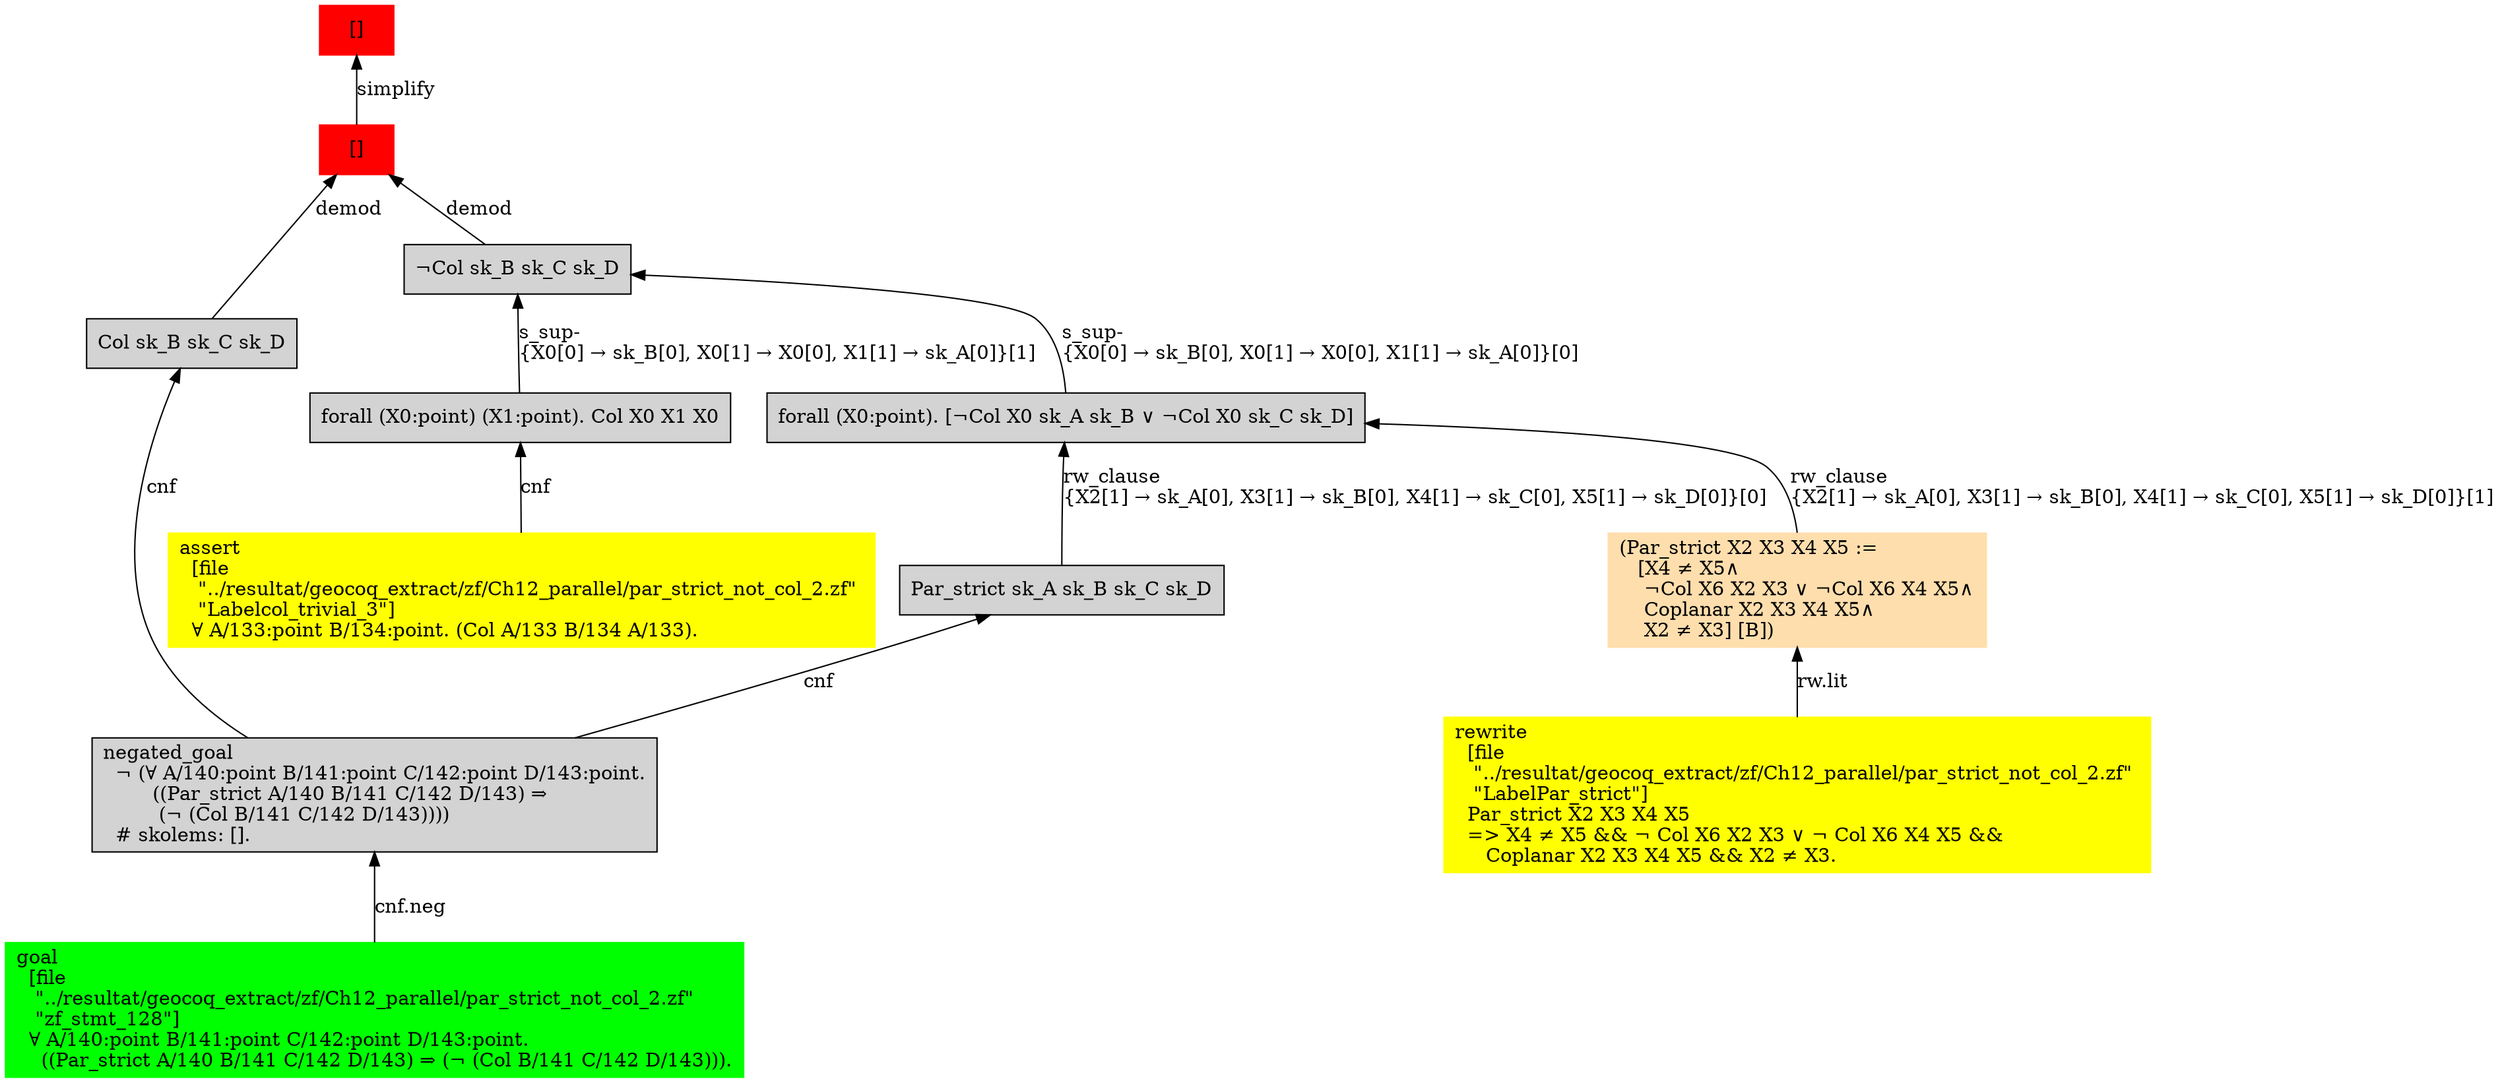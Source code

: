 digraph "unsat_graph" {
  vertex_0 [color=red, label="[]", shape=box, style=filled];
  vertex_0 -> vertex_1 [label="simplify", dir="back"];
  vertex_1 [color=red, label="[]", shape=box, style=filled];
  vertex_1 -> vertex_2 [label="demod", dir="back"];
  vertex_2 [shape=box, label="Col sk_B sk_C sk_D\l", style=filled];
  vertex_2 -> vertex_3 [label="cnf", dir="back"];
  vertex_3 [shape=box, label="negated_goal\l  ¬ (∀ A/140:point B/141:point C/142:point D/143:point.\l        ((Par_strict A/140 B/141 C/142 D/143) ⇒\l         (¬ (Col B/141 C/142 D/143))))\l  # skolems: [].\l", style=filled];
  vertex_3 -> vertex_4 [label="cnf.neg", dir="back"];
  vertex_4 [color=green, shape=box, label="goal\l  [file\l   \"../resultat/geocoq_extract/zf/Ch12_parallel/par_strict_not_col_2.zf\" \l   \"zf_stmt_128\"]\l  ∀ A/140:point B/141:point C/142:point D/143:point.\l    ((Par_strict A/140 B/141 C/142 D/143) ⇒ (¬ (Col B/141 C/142 D/143))).\l", style=filled];
  vertex_1 -> vertex_5 [label="demod", dir="back"];
  vertex_5 [shape=box, label="¬Col sk_B sk_C sk_D\l", style=filled];
  vertex_5 -> vertex_6 [label="s_sup-\l\{X0[0] → sk_B[0], X0[1] → X0[0], X1[1] → sk_A[0]\}[0]\l", dir="back"];
  vertex_6 [shape=box, label="forall (X0:point). [¬Col X0 sk_A sk_B ∨ ¬Col X0 sk_C sk_D]\l", style=filled];
  vertex_6 -> vertex_7 [label="rw_clause\l\{X2[1] → sk_A[0], X3[1] → sk_B[0], X4[1] → sk_C[0], X5[1] → sk_D[0]\}[1]\l", dir="back"];
  vertex_7 [color=navajowhite, shape=box, label="(Par_strict X2 X3 X4 X5 :=\l   [X4 ≠ X5∧\l    ¬Col X6 X2 X3 ∨ ¬Col X6 X4 X5∧\l    Coplanar X2 X3 X4 X5∧\l    X2 ≠ X3] [B])\l", style=filled];
  vertex_7 -> vertex_8 [label="rw.lit", dir="back"];
  vertex_8 [color=yellow, shape=box, label="rewrite\l  [file\l   \"../resultat/geocoq_extract/zf/Ch12_parallel/par_strict_not_col_2.zf\" \l   \"LabelPar_strict\"]\l  Par_strict X2 X3 X4 X5\l  =\> X4 ≠ X5 && ¬ Col X6 X2 X3 ∨ ¬ Col X6 X4 X5 && \l     Coplanar X2 X3 X4 X5 && X2 ≠ X3.\l", style=filled];
  vertex_6 -> vertex_9 [label="rw_clause\l\{X2[1] → sk_A[0], X3[1] → sk_B[0], X4[1] → sk_C[0], X5[1] → sk_D[0]\}[0]\l", dir="back"];
  vertex_9 [shape=box, label="Par_strict sk_A sk_B sk_C sk_D\l", style=filled];
  vertex_9 -> vertex_3 [label="cnf", dir="back"];
  vertex_5 -> vertex_10 [label="s_sup-\l\{X0[0] → sk_B[0], X0[1] → X0[0], X1[1] → sk_A[0]\}[1]\l", dir="back"];
  vertex_10 [shape=box, label="forall (X0:point) (X1:point). Col X0 X1 X0\l", style=filled];
  vertex_10 -> vertex_11 [label="cnf", dir="back"];
  vertex_11 [color=yellow, shape=box, label="assert\l  [file\l   \"../resultat/geocoq_extract/zf/Ch12_parallel/par_strict_not_col_2.zf\" \l   \"Labelcol_trivial_3\"]\l  ∀ A/133:point B/134:point. (Col A/133 B/134 A/133).\l", style=filled];
  }


